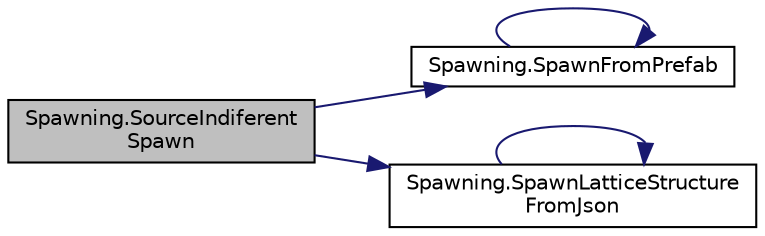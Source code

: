 digraph "Spawning.SourceIndiferentSpawn"
{
 // LATEX_PDF_SIZE
  edge [fontname="Helvetica",fontsize="10",labelfontname="Helvetica",labelfontsize="10"];
  node [fontname="Helvetica",fontsize="10",shape=record];
  rankdir="LR";
  Node1 [label="Spawning.SourceIndiferent\lSpawn",height=0.2,width=0.4,color="black", fillcolor="grey75", style="filled", fontcolor="black",tooltip=" "];
  Node1 -> Node2 [color="midnightblue",fontsize="10",style="solid",fontname="Helvetica"];
  Node2 [label="Spawning.SpawnFromPrefab",height=0.2,width=0.4,color="black", fillcolor="white", style="filled",URL="$class_spawning.html#a5d16bffafd090f9e5a2fe773ba0abaef",tooltip=" "];
  Node2 -> Node2 [color="midnightblue",fontsize="10",style="solid",fontname="Helvetica"];
  Node1 -> Node3 [color="midnightblue",fontsize="10",style="solid",fontname="Helvetica"];
  Node3 [label="Spawning.SpawnLatticeStructure\lFromJson",height=0.2,width=0.4,color="black", fillcolor="white", style="filled",URL="$class_spawning.html#a2dc6d8b7669dfe2cd0e1e365f32a9fd1",tooltip=" "];
  Node3 -> Node3 [color="midnightblue",fontsize="10",style="solid",fontname="Helvetica"];
}

